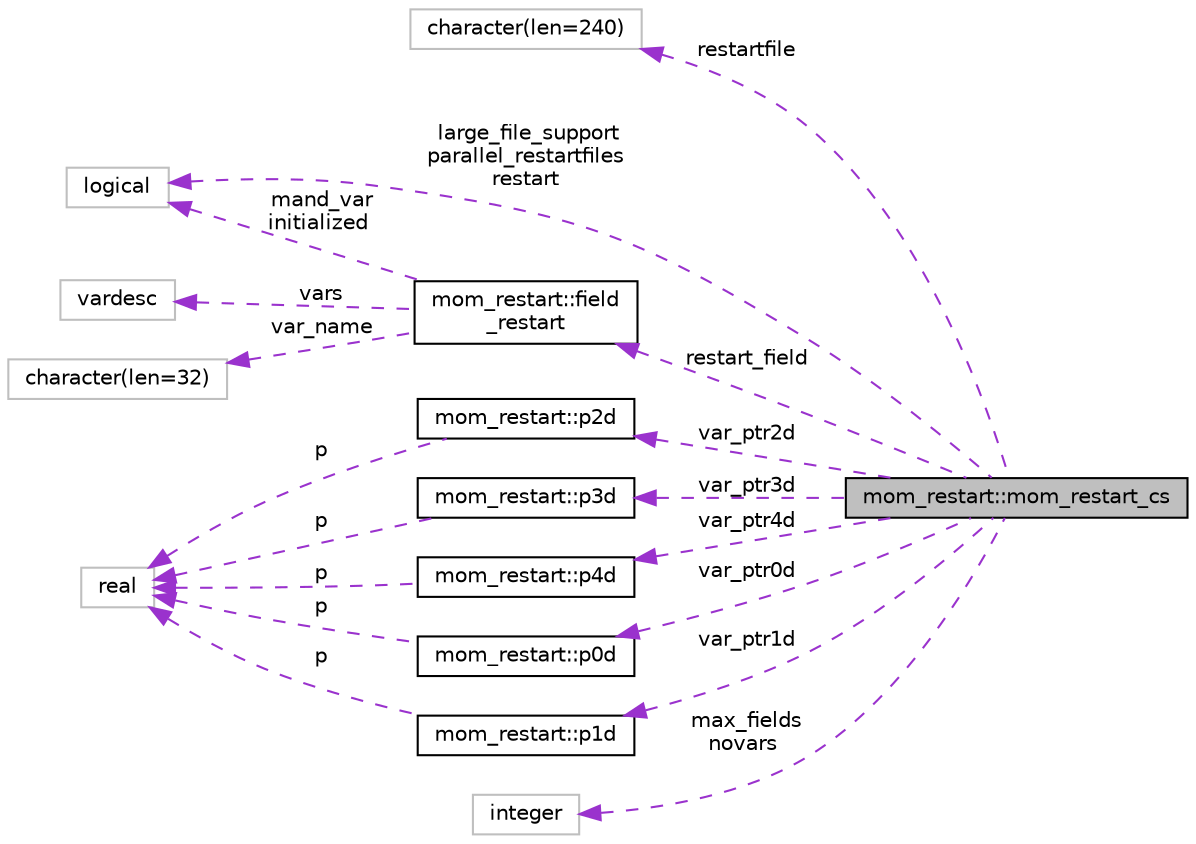 digraph "mom_restart::mom_restart_cs"
{
 // INTERACTIVE_SVG=YES
  edge [fontname="Helvetica",fontsize="10",labelfontname="Helvetica",labelfontsize="10"];
  node [fontname="Helvetica",fontsize="10",shape=record];
  rankdir="LR";
  Node1 [label="mom_restart::mom_restart_cs",height=0.2,width=0.4,color="black", fillcolor="grey75", style="filled", fontcolor="black"];
  Node2 -> Node1 [dir="back",color="darkorchid3",fontsize="10",style="dashed",label=" restartfile" ,fontname="Helvetica"];
  Node2 [label="character(len=240)",height=0.2,width=0.4,color="grey75", fillcolor="white", style="filled"];
  Node3 -> Node1 [dir="back",color="darkorchid3",fontsize="10",style="dashed",label=" large_file_support\nparallel_restartfiles\nrestart" ,fontname="Helvetica"];
  Node3 [label="logical",height=0.2,width=0.4,color="grey75", fillcolor="white", style="filled"];
  Node4 -> Node1 [dir="back",color="darkorchid3",fontsize="10",style="dashed",label=" restart_field" ,fontname="Helvetica"];
  Node4 [label="mom_restart::field\l_restart",height=0.2,width=0.4,color="black", fillcolor="white", style="filled",URL="$structmom__restart_1_1field__restart.html"];
  Node3 -> Node4 [dir="back",color="darkorchid3",fontsize="10",style="dashed",label=" mand_var\ninitialized" ,fontname="Helvetica"];
  Node5 -> Node4 [dir="back",color="darkorchid3",fontsize="10",style="dashed",label=" vars" ,fontname="Helvetica"];
  Node5 [label="vardesc",height=0.2,width=0.4,color="grey75", fillcolor="white", style="filled"];
  Node6 -> Node4 [dir="back",color="darkorchid3",fontsize="10",style="dashed",label=" var_name" ,fontname="Helvetica"];
  Node6 [label="character(len=32)",height=0.2,width=0.4,color="grey75", fillcolor="white", style="filled"];
  Node7 -> Node1 [dir="back",color="darkorchid3",fontsize="10",style="dashed",label=" var_ptr2d" ,fontname="Helvetica"];
  Node7 [label="mom_restart::p2d",height=0.2,width=0.4,color="black", fillcolor="white", style="filled",URL="$structmom__restart_1_1p2d.html"];
  Node8 -> Node7 [dir="back",color="darkorchid3",fontsize="10",style="dashed",label=" p" ,fontname="Helvetica"];
  Node8 [label="real",height=0.2,width=0.4,color="grey75", fillcolor="white", style="filled"];
  Node9 -> Node1 [dir="back",color="darkorchid3",fontsize="10",style="dashed",label=" var_ptr3d" ,fontname="Helvetica"];
  Node9 [label="mom_restart::p3d",height=0.2,width=0.4,color="black", fillcolor="white", style="filled",URL="$structmom__restart_1_1p3d.html"];
  Node8 -> Node9 [dir="back",color="darkorchid3",fontsize="10",style="dashed",label=" p" ,fontname="Helvetica"];
  Node10 -> Node1 [dir="back",color="darkorchid3",fontsize="10",style="dashed",label=" var_ptr4d" ,fontname="Helvetica"];
  Node10 [label="mom_restart::p4d",height=0.2,width=0.4,color="black", fillcolor="white", style="filled",URL="$structmom__restart_1_1p4d.html"];
  Node8 -> Node10 [dir="back",color="darkorchid3",fontsize="10",style="dashed",label=" p" ,fontname="Helvetica"];
  Node11 -> Node1 [dir="back",color="darkorchid3",fontsize="10",style="dashed",label=" var_ptr0d" ,fontname="Helvetica"];
  Node11 [label="mom_restart::p0d",height=0.2,width=0.4,color="black", fillcolor="white", style="filled",URL="$structmom__restart_1_1p0d.html"];
  Node8 -> Node11 [dir="back",color="darkorchid3",fontsize="10",style="dashed",label=" p" ,fontname="Helvetica"];
  Node12 -> Node1 [dir="back",color="darkorchid3",fontsize="10",style="dashed",label=" max_fields\nnovars" ,fontname="Helvetica"];
  Node12 [label="integer",height=0.2,width=0.4,color="grey75", fillcolor="white", style="filled"];
  Node13 -> Node1 [dir="back",color="darkorchid3",fontsize="10",style="dashed",label=" var_ptr1d" ,fontname="Helvetica"];
  Node13 [label="mom_restart::p1d",height=0.2,width=0.4,color="black", fillcolor="white", style="filled",URL="$structmom__restart_1_1p1d.html"];
  Node8 -> Node13 [dir="back",color="darkorchid3",fontsize="10",style="dashed",label=" p" ,fontname="Helvetica"];
}
